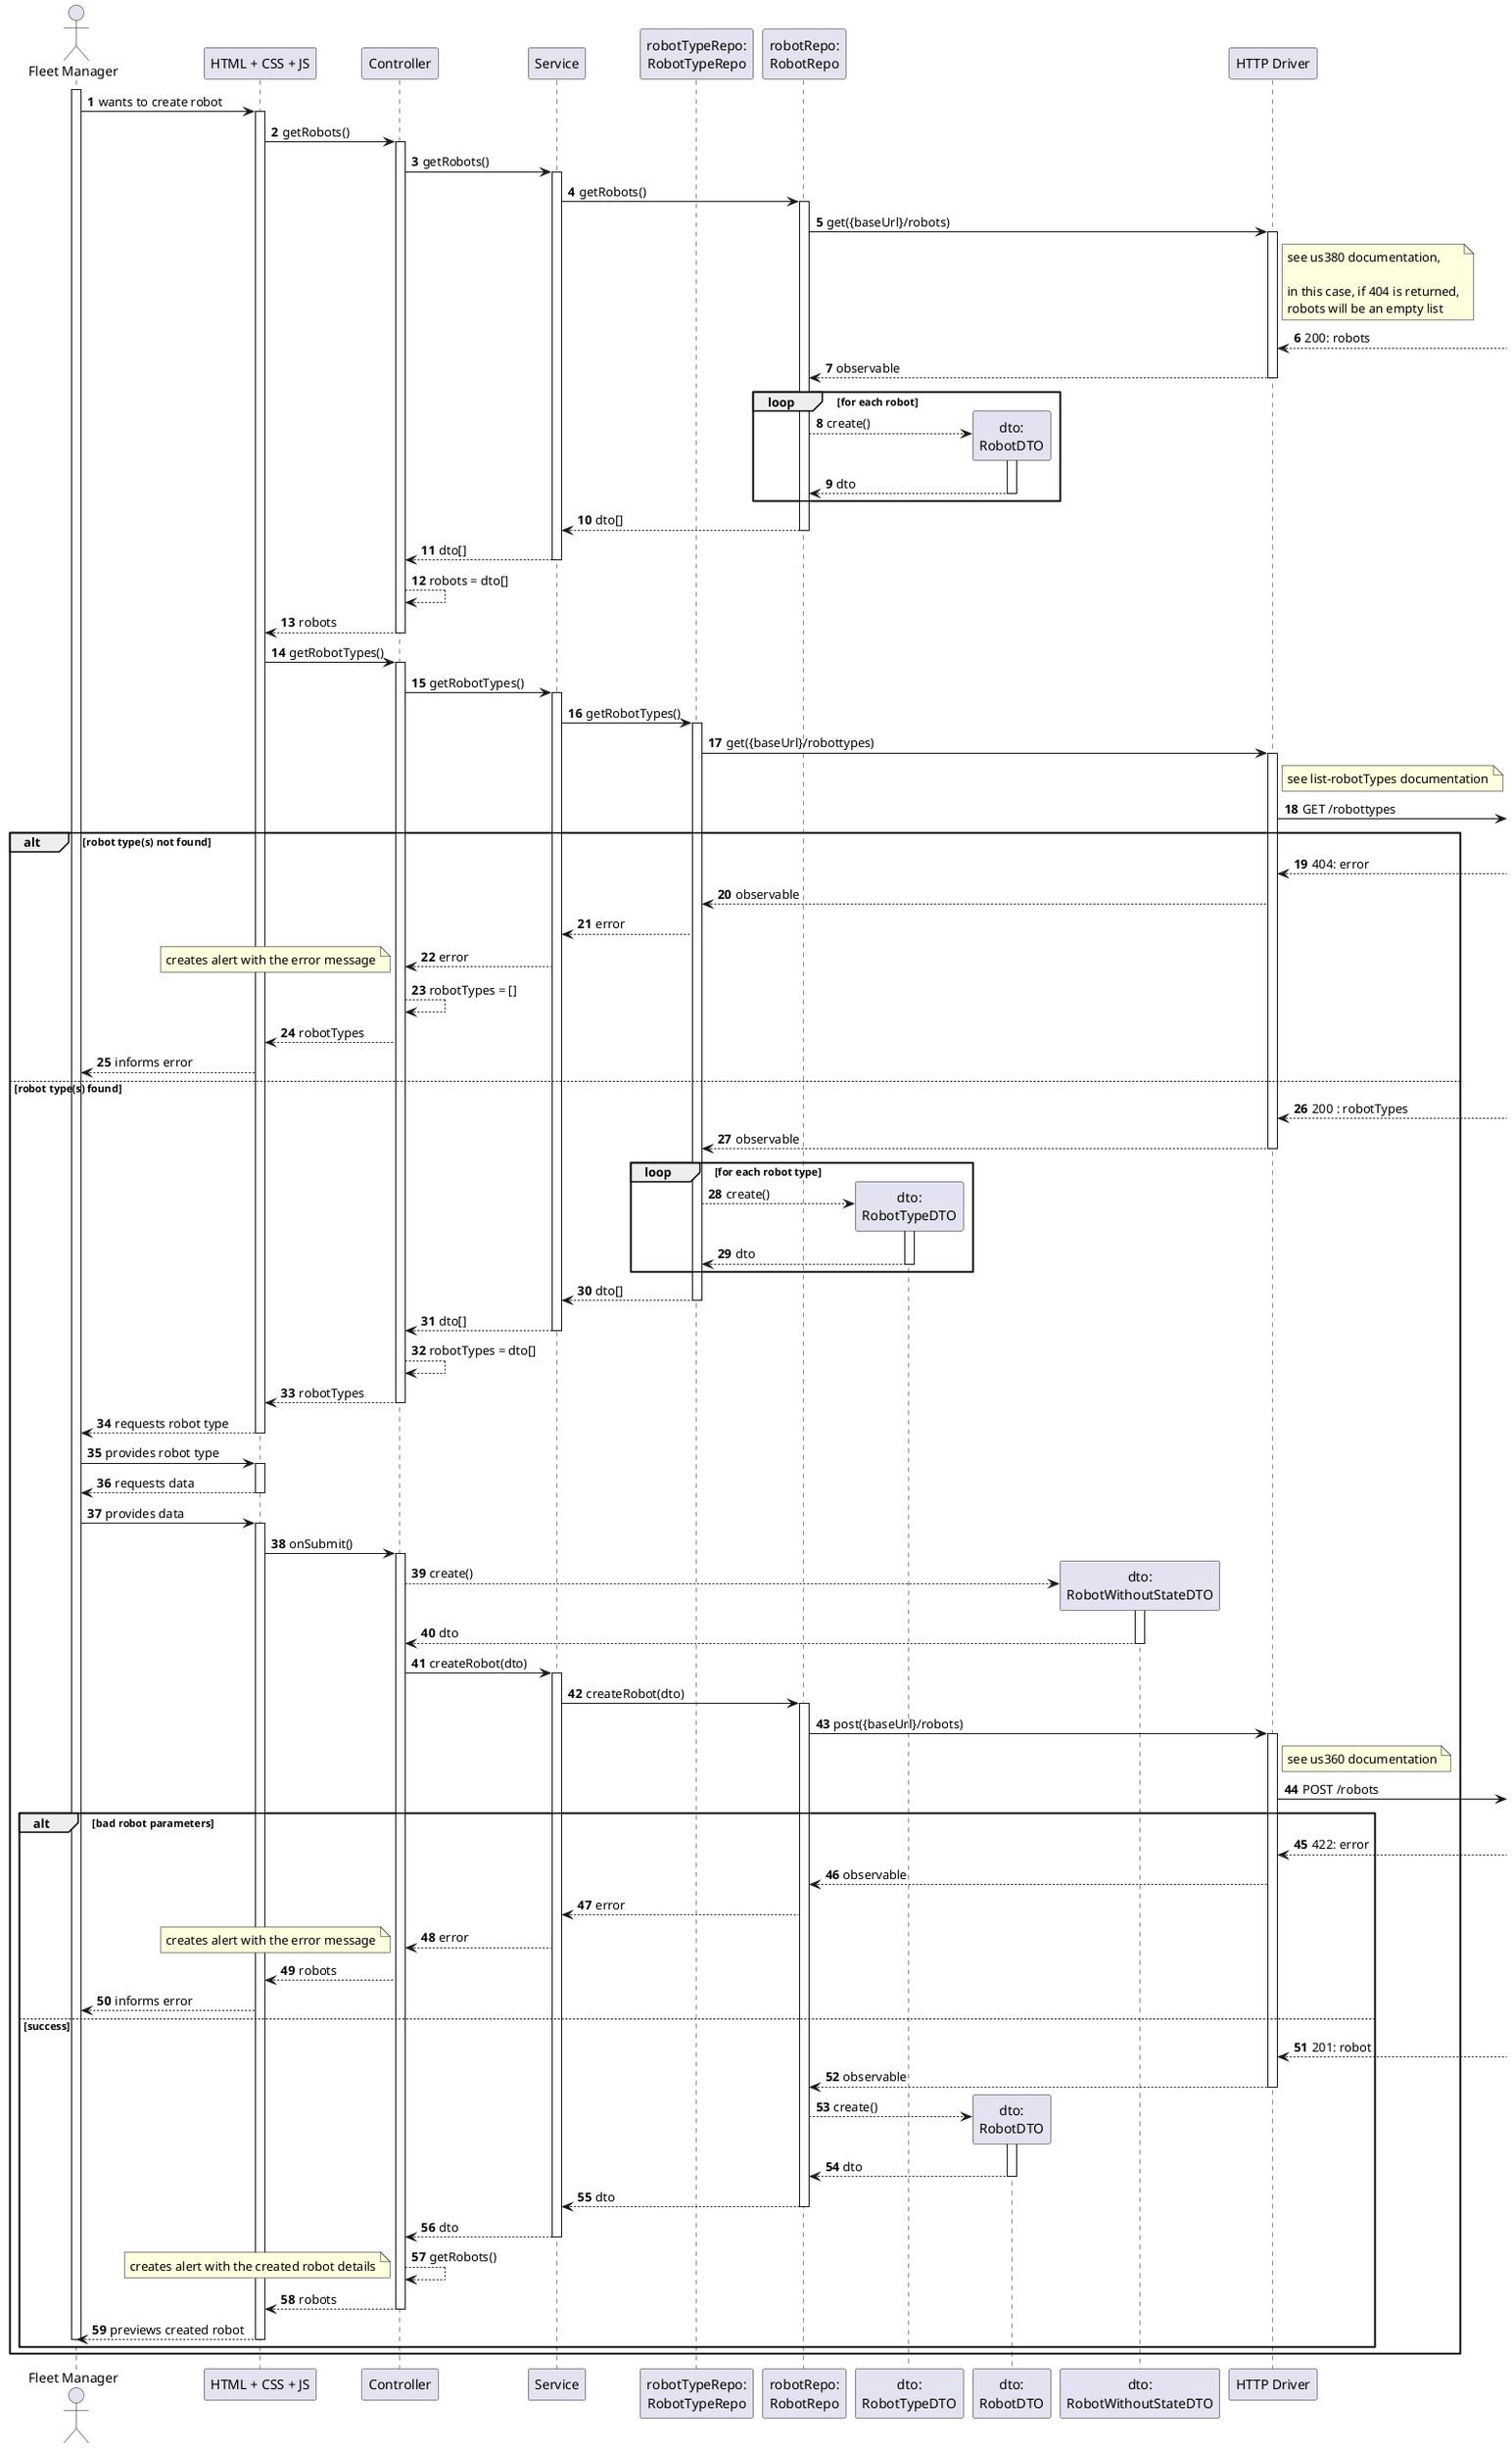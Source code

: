 @startuml

autonumber

actor "Fleet Manager" as usr

participant "HTML + CSS + JS" as view
participant "Controller" as ctrl
participant "Service" as svc
participant "robotTypeRepo:\nRobotTypeRepo" as t_repo
participant "robotRepo:\nRobotRepo" as r_repo
participant "dto:\nRobotTypeDTO" as t_dto
participant "dto:\nRobotDTO" as r_dto
participant "dto:\nRobotWithoutStateDTO" as rs_dto

participant "HTTP Driver" as http

activate usr
    usr -> view : wants to create robot
    activate view
        view -> ctrl : getRobots()
            activate ctrl
                ctrl -> svc : getRobots()
                activate svc
                    svc -> r_repo : getRobots()
                    activate r_repo 
                        r_repo -> http: get({baseUrl}/robots)
                        note right of http : see us380 documentation,\n\nin this case, if 404 is returned,\nrobots will be an empty list
                        activate http
                            http <--] : 200: robots
                            http --> r_repo : observable
                        deactivate http
                        loop for each robot 
                            r_repo --> r_dto** : create()
                            activate r_dto
                                r_dto --> r_repo : dto
                            deactivate r_dto
                        end
                        r_repo --> svc : dto[]
                    deactivate r_repo
                    svc --> ctrl : dto[]
                deactivate svc
                ctrl --> ctrl : robots = dto[]
                ctrl --> view : robots
            deactivate ctrl
        view -> ctrl : getRobotTypes()
        activate ctrl
            ctrl -> svc : getRobotTypes()
            activate svc
                svc -> t_repo : getRobotTypes()
                activate t_repo 
                    t_repo -> http: get({baseUrl}/robottypes)
                    note right of http : see list-robotTypes documentation
                    activate http
                        http ->] : GET /robottypes
alt robot type(s) not found
                        http <--] : 404: error
                        http --> t_repo : observable
                        t_repo --> svc : error
                        svc --> ctrl : error
                        note left: creates alert with the error message
                        ctrl --> ctrl : robotTypes = []
                        ctrl --> view : robotTypes
                        view --> usr : informs error
else robot type(s) found
                        http <--] : 200 : robotTypes
                        http --> t_repo : observable
                    deactivate http
                    loop for each robot type
                        t_repo --> t_dto** : create()
                        activate t_dto
                            t_dto --> t_repo : dto
                        deactivate t_dto
                    end
                    t_repo --> svc : dto[]
                deactivate t_repo
                svc --> ctrl : dto[]
            deactivate svc
            ctrl --> ctrl : robotTypes = dto[]
            ctrl --> view : robotTypes
        deactivate ctrl
        view --> usr : requests robot type
    deactivate view

    usr -> view : provides robot type
    activate view
        view --> usr : requests data
    deactivate view

    usr -> view : provides data
    activate view
        view -> ctrl : onSubmit()
        activate ctrl
            ctrl --> rs_dto** : create()
            activate rs_dto
                rs_dto --> ctrl : dto
            deactivate rs_dto
            ctrl -> svc : createRobot(dto)
            activate svc
                svc -> r_repo : createRobot(dto)
                activate r_repo 
                    r_repo -> http: post({baseUrl}/robots)
                    activate http
                        note right of http : see us360 documentation
                        http ->] : POST /robots
alt bad robot parameters
                        http <--] : 422: error
                        http --> r_repo : observable
                        r_repo --> svc : error
                        svc --> ctrl : error
                        note left: creates alert with the error message
                        ctrl --> view : robots
                        view --> usr : informs error
else success
                        http <--] : 201: robot
                        http --> r_repo : observable
                    deactivate http
                    r_repo --> r_dto** : create()
                    activate r_dto
                        r_dto --> r_repo : dto
                    deactivate r_dto
                    r_repo --> svc : dto
                deactivate r_repo 
                svc --> ctrl : dto
            deactivate svc
            ctrl --> ctrl : getRobots()
            note left: creates alert with the created robot details
            ctrl --> view : robots
        deactivate ctrl
        view --> usr : previews created robot
    deactivate view
deactivate usr
end
end

@enduml
